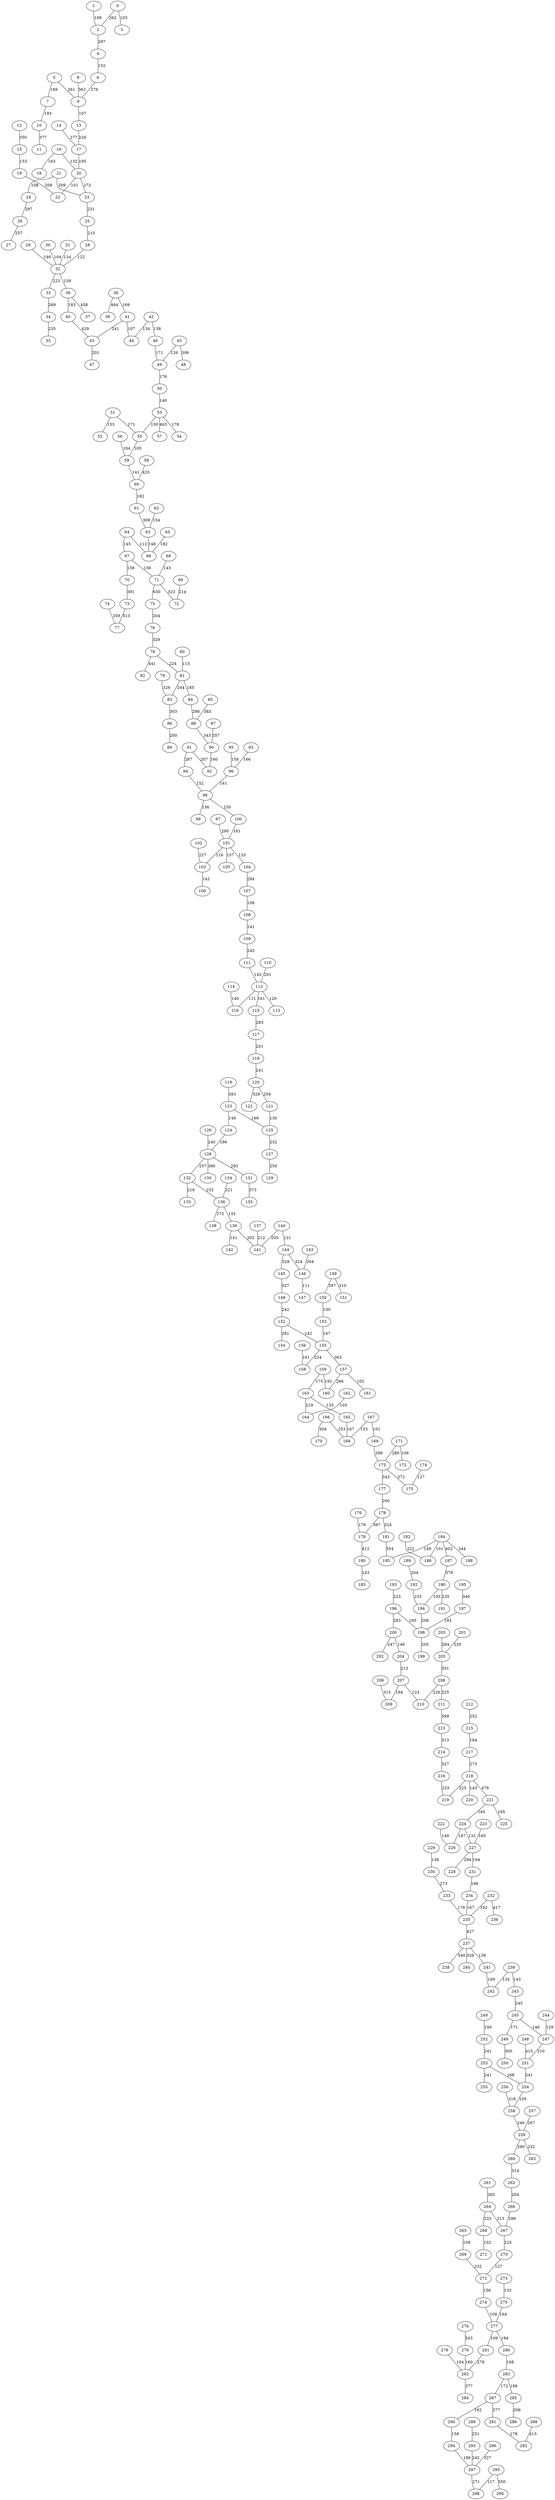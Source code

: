 graph G {
0 -- 2 [label="262"];
0 -- 3 [label="103"];
1 -- 2 [label="108"];
2 -- 4 [label="297"];
4 -- 6 [label="152"];
5 -- 7 [label="189"];
5 -- 9 [label="261"];
6 -- 9 [label="279"];
7 -- 10 [label="193"];
8 -- 9 [label="362"];
9 -- 13 [label="107"];
10 -- 11 [label="377"];
12 -- 15 [label="350"];
13 -- 17 [label="226"];
14 -- 17 [label="277"];
15 -- 19 [label="153"];
16 -- 18 [label="163"];
16 -- 20 [label="132"];
17 -- 20 [label="195"];
19 -- 22 [label="209"];
20 -- 22 [label="101"];
20 -- 23 [label="272"];
21 -- 23 [label="209"];
21 -- 24 [label="108"];
23 -- 25 [label="231"];
24 -- 26 [label="297"];
25 -- 28 [label="210"];
26 -- 27 [label="257"];
28 -- 32 [label="122"];
29 -- 32 [label="146"];
30 -- 32 [label="104"];
31 -- 32 [label="134"];
32 -- 33 [label="223"];
32 -- 36 [label="159"];
33 -- 34 [label="269"];
34 -- 35 [label="235"];
36 -- 37 [label="458"];
36 -- 40 [label="183"];
38 -- 39 [label="464"];
38 -- 41 [label="169"];
40 -- 43 [label="429"];
41 -- 43 [label="241"];
41 -- 44 [label="107"];
42 -- 44 [label="134"];
42 -- 46 [label="138"];
43 -- 47 [label="201"];
45 -- 48 [label="306"];
45 -- 49 [label="126"];
46 -- 49 [label="171"];
49 -- 50 [label="176"];
50 -- 53 [label="140"];
51 -- 52 [label="153"];
51 -- 55 [label="171"];
53 -- 54 [label="178"];
53 -- 55 [label="150"];
53 -- 57 [label="463"];
55 -- 59 [label="105"];
56 -- 59 [label="164"];
58 -- 60 [label="425"];
59 -- 60 [label="141"];
60 -- 61 [label="182"];
61 -- 63 [label="308"];
62 -- 63 [label="154"];
63 -- 66 [label="148"];
64 -- 66 [label="112"];
64 -- 67 [label="145"];
65 -- 66 [label="182"];
67 -- 70 [label="158"];
67 -- 71 [label="136"];
68 -- 71 [label="143"];
69 -- 72 [label="214"];
70 -- 73 [label="391"];
71 -- 72 [label="323"];
71 -- 75 [label="630"];
73 -- 77 [label="513"];
74 -- 77 [label="359"];
75 -- 76 [label="204"];
76 -- 78 [label="329"];
78 -- 81 [label="224"];
78 -- 82 [label="441"];
79 -- 83 [label="326"];
80 -- 81 [label="113"];
81 -- 83 [label="244"];
81 -- 84 [label="185"];
83 -- 86 [label="303"];
84 -- 88 [label="298"];
85 -- 88 [label="383"];
86 -- 89 [label="200"];
87 -- 90 [label="357"];
88 -- 90 [label="343"];
90 -- 92 [label="160"];
91 -- 92 [label="207"];
91 -- 94 [label="287"];
93 -- 96 [label="166"];
94 -- 98 [label="152"];
95 -- 96 [label="158"];
96 -- 98 [label="141"];
97 -- 101 [label="290"];
98 -- 99 [label="156"];
98 -- 100 [label="150"];
100 -- 101 [label="161"];
101 -- 103 [label="116"];
101 -- 104 [label="133"];
101 -- 105 [label="157"];
102 -- 103 [label="227"];
103 -- 106 [label="142"];
104 -- 107 [label="284"];
107 -- 108 [label="106"];
108 -- 109 [label="141"];
109 -- 111 [label="245"];
110 -- 112 [label="201"];
111 -- 112 [label="143"];
112 -- 113 [label="120"];
112 -- 115 [label="161"];
112 -- 116 [label="111"];
114 -- 116 [label="140"];
115 -- 117 [label="283"];
117 -- 118 [label="201"];
118 -- 120 [label="241"];
119 -- 123 [label="393"];
120 -- 121 [label="259"];
120 -- 122 [label="329"];
121 -- 125 [label="130"];
123 -- 124 [label="149"];
123 -- 125 [label="169"];
124 -- 128 [label="186"];
125 -- 127 [label="232"];
126 -- 128 [label="240"];
127 -- 129 [label="250"];
128 -- 130 [label="386"];
128 -- 131 [label="283"];
128 -- 132 [label="257"];
131 -- 135 [label="373"];
132 -- 133 [label="216"];
132 -- 136 [label="232"];
134 -- 136 [label="221"];
136 -- 138 [label="273"];
136 -- 139 [label="135"];
137 -- 141 [label="212"];
139 -- 141 [label="203"];
139 -- 142 [label="141"];
140 -- 141 [label="205"];
140 -- 144 [label="121"];
143 -- 146 [label="264"];
144 -- 145 [label="328"];
144 -- 146 [label="324"];
145 -- 148 [label="327"];
146 -- 147 [label="111"];
148 -- 152 [label="242"];
149 -- 150 [label="297"];
149 -- 151 [label="310"];
150 -- 153 [label="130"];
152 -- 154 [label="281"];
152 -- 155 [label="142"];
153 -- 155 [label="147"];
155 -- 157 [label="363"];
155 -- 158 [label="224"];
156 -- 158 [label="161"];
157 -- 160 [label="266"];
157 -- 161 [label="102"];
159 -- 160 [label="192"];
159 -- 163 [label="175"];
162 -- 164 [label="105"];
163 -- 164 [label="219"];
163 -- 165 [label="135"];
165 -- 168 [label="167"];
166 -- 168 [label="253"];
166 -- 170 [label="304"];
167 -- 168 [label="133"];
167 -- 169 [label="101"];
169 -- 173 [label="299"];
171 -- 172 [label="109"];
171 -- 173 [label="280"];
173 -- 175 [label="372"];
173 -- 177 [label="343"];
174 -- 175 [label="127"];
176 -- 179 [label="176"];
177 -- 178 [label="200"];
178 -- 179 [label="387"];
178 -- 181 [label="324"];
179 -- 180 [label="412"];
180 -- 183 [label="143"];
181 -- 185 [label="354"];
182 -- 186 [label="222"];
184 -- 185 [label="149"];
184 -- 186 [label="101"];
184 -- 187 [label="402"];
184 -- 188 [label="344"];
187 -- 190 [label="379"];
189 -- 192 [label="204"];
190 -- 191 [label="235"];
190 -- 194 [label="193"];
192 -- 194 [label="233"];
193 -- 196 [label="223"];
194 -- 198 [label="208"];
195 -- 197 [label="346"];
196 -- 198 [label="165"];
196 -- 200 [label="283"];
197 -- 198 [label="193"];
198 -- 199 [label="205"];
200 -- 202 [label="247"];
200 -- 204 [label="146"];
201 -- 205 [label="229"];
203 -- 205 [label="284"];
204 -- 207 [label="213"];
205 -- 208 [label="351"];
206 -- 209 [label="315"];
207 -- 209 [label="194"];
207 -- 210 [label="123"];
208 -- 210 [label="226"];
208 -- 211 [label="225"];
211 -- 213 [label="399"];
212 -- 215 [label="252"];
213 -- 214 [label="313"];
214 -- 216 [label="327"];
215 -- 217 [label="164"];
216 -- 219 [label="233"];
217 -- 218 [label="273"];
218 -- 219 [label="225"];
218 -- 220 [label="143"];
218 -- 221 [label="478"];
221 -- 224 [label="165"];
221 -- 225 [label="195"];
222 -- 226 [label="149"];
223 -- 227 [label="165"];
224 -- 226 [label="147"];
224 -- 227 [label="132"];
227 -- 228 [label="294"];
227 -- 231 [label="194"];
229 -- 230 [label="138"];
230 -- 233 [label="273"];
231 -- 234 [label="186"];
232 -- 235 [label="162"];
232 -- 236 [label="417"];
233 -- 235 [label="179"];
234 -- 235 [label="167"];
235 -- 237 [label="427"];
237 -- 238 [label="549"];
237 -- 240 [label="329"];
237 -- 241 [label="139"];
239 -- 242 [label="134"];
239 -- 243 [label="143"];
241 -- 242 [label="169"];
243 -- 245 [label="245"];
244 -- 247 [label="129"];
245 -- 246 [label="171"];
245 -- 247 [label="146"];
246 -- 250 [label="300"];
247 -- 251 [label="210"];
248 -- 251 [label="415"];
249 -- 252 [label="149"];
251 -- 254 [label="241"];
252 -- 253 [label="241"];
253 -- 254 [label="168"];
253 -- 255 [label="241"];
254 -- 258 [label="105"];
256 -- 258 [label="318"];
257 -- 259 [label="267"];
258 -- 259 [label="246"];
259 -- 260 [label="290"];
259 -- 263 [label="232"];
260 -- 262 [label="314"];
261 -- 264 [label="265"];
262 -- 266 [label="204"];
264 -- 267 [label="213"];
264 -- 268 [label="233"];
265 -- 269 [label="109"];
266 -- 267 [label="299"];
267 -- 270 [label="225"];
268 -- 271 [label="102"];
269 -- 272 [label="232"];
270 -- 272 [label="127"];
272 -- 274 [label="156"];
273 -- 275 [label="133"];
274 -- 277 [label="109"];
275 -- 277 [label="164"];
276 -- 279 [label="503"];
277 -- 280 [label="194"];
277 -- 281 [label="109"];
278 -- 282 [label="164"];
279 -- 282 [label="160"];
280 -- 283 [label="168"];
281 -- 282 [label="278"];
282 -- 284 [label="377"];
283 -- 285 [label="188"];
283 -- 287 [label="172"];
285 -- 286 [label="206"];
287 -- 290 [label="162"];
287 -- 291 [label="277"];
288 -- 292 [label="413"];
289 -- 293 [label="251"];
290 -- 294 [label="158"];
291 -- 292 [label="178"];
293 -- 297 [label="242"];
294 -- 297 [label="186"];
295 -- 298 [label="117"];
295 -- 299 [label="550"];
296 -- 297 [label="327"];
297 -- 298 [label="271"];
}

